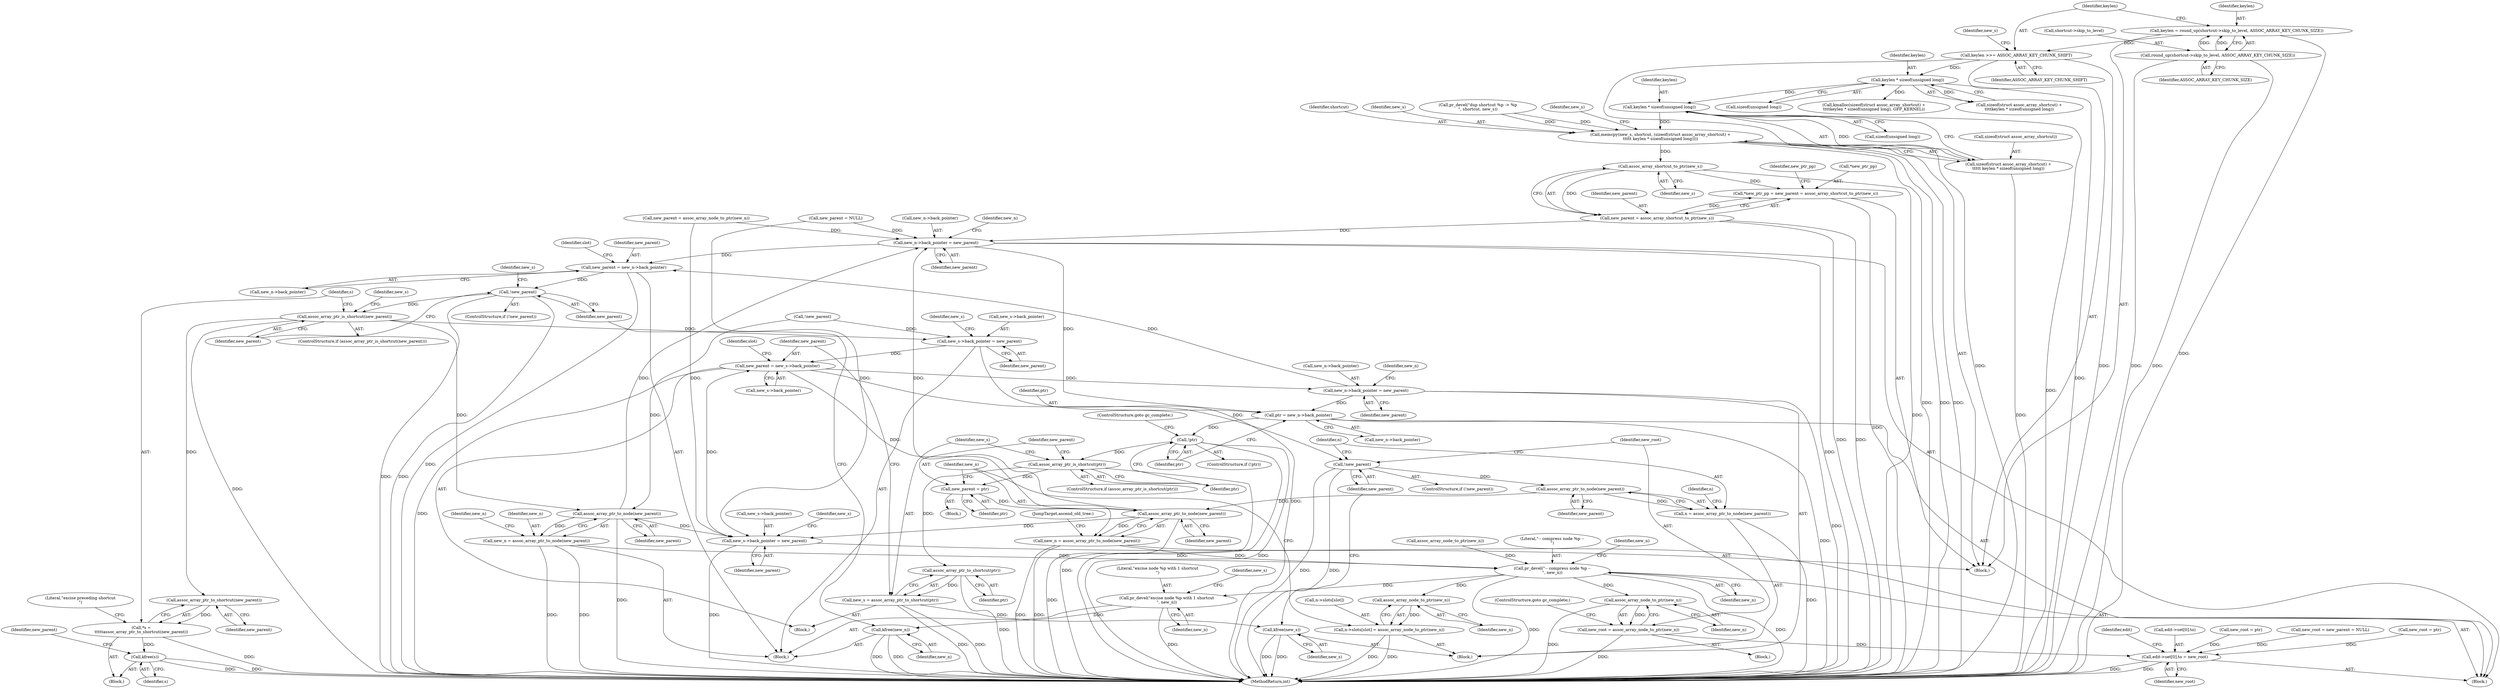 digraph "0_linux_95389b08d93d5c06ec63ab49bd732b0069b7c35e@API" {
"1000247" [label="(Call,keylen * sizeof(unsigned long))"];
"1000228" [label="(Call,keylen * sizeof(unsigned long))"];
"1000219" [label="(Call,keylen >>= ASSOC_ARRAY_KEY_CHUNK_SHIFT)"];
"1000212" [label="(Call,keylen = round_up(shortcut->skip_to_level, ASSOC_ARRAY_KEY_CHUNK_SIZE))"];
"1000214" [label="(Call,round_up(shortcut->skip_to_level, ASSOC_ARRAY_KEY_CHUNK_SIZE))"];
"1000241" [label="(Call,memcpy(new_s, shortcut, (sizeof(struct assoc_array_shortcut) +\n\t\t\t\t\t keylen * sizeof(unsigned long))))"];
"1000268" [label="(Call,assoc_array_shortcut_to_ptr(new_s))"];
"1000263" [label="(Call,*new_ptr_pp = new_parent = assoc_array_shortcut_to_ptr(new_s))"];
"1000266" [label="(Call,new_parent = assoc_array_shortcut_to_ptr(new_s))"];
"1000299" [label="(Call,new_n->back_pointer = new_parent)"];
"1000622" [label="(Call,new_parent = new_n->back_pointer)"];
"1000635" [label="(Call,!new_parent)"];
"1000653" [label="(Call,assoc_array_ptr_is_shortcut(new_parent))"];
"1000659" [label="(Call,assoc_array_ptr_to_shortcut(new_parent))"];
"1000657" [label="(Call,*s =\n\t\t\t\t\tassoc_array_ptr_to_shortcut(new_parent))"];
"1000681" [label="(Call,kfree(s))"];
"1000701" [label="(Call,new_s->back_pointer = new_parent)"];
"1000740" [label="(Call,new_parent = new_s->back_pointer)"];
"1000760" [label="(Call,new_n->back_pointer = new_parent)"];
"1000723" [label="(Call,ptr = new_n->back_pointer)"];
"1000729" [label="(Call,!ptr)"];
"1000733" [label="(Call,assoc_array_ptr_is_shortcut(ptr))"];
"1000738" [label="(Call,assoc_array_ptr_to_shortcut(ptr))"];
"1000736" [label="(Call,new_s = assoc_array_ptr_to_shortcut(ptr))"];
"1000770" [label="(Call,kfree(new_s))"];
"1000795" [label="(Call,new_parent = ptr)"];
"1000800" [label="(Call,assoc_array_ptr_to_node(new_parent))"];
"1000251" [label="(Call,new_s->back_pointer = new_parent)"];
"1000798" [label="(Call,new_n = assoc_array_ptr_to_node(new_parent))"];
"1000372" [label="(Call,pr_devel(\"-- compress node %p --\n\", new_n))"];
"1000615" [label="(Call,pr_devel(\"excise node %p with 1 shortcut\n\", new_n))"];
"1000632" [label="(Call,kfree(new_n))"];
"1000778" [label="(Call,assoc_array_node_to_ptr(new_n))"];
"1000776" [label="(Call,new_root = assoc_array_node_to_ptr(new_n))"];
"1000851" [label="(Call,edit->set[0].to = new_root)"];
"1000791" [label="(Call,assoc_array_node_to_ptr(new_n))"];
"1000785" [label="(Call,n->slots[slot] = assoc_array_node_to_ptr(new_n))"];
"1000773" [label="(Call,!new_parent)"];
"1000783" [label="(Call,assoc_array_ptr_to_node(new_parent))"];
"1000781" [label="(Call,n = assoc_array_ptr_to_node(new_parent))"];
"1000713" [label="(Call,assoc_array_ptr_to_node(new_parent))"];
"1000711" [label="(Call,new_n = assoc_array_ptr_to_node(new_parent))"];
"1000244" [label="(Call,sizeof(struct assoc_array_shortcut) +\n\t\t\t\t\t keylen * sizeof(unsigned long))"];
"1000739" [label="(Identifier,ptr)"];
"1000730" [label="(Identifier,ptr)"];
"1000791" [label="(Call,assoc_array_node_to_ptr(new_n))"];
"1000316" [label="(Call,assoc_array_node_to_ptr(new_n))"];
"1000701" [label="(Call,new_s->back_pointer = new_parent)"];
"1000615" [label="(Call,pr_devel(\"excise node %p with 1 shortcut\n\", new_n))"];
"1000785" [label="(Call,n->slots[slot] = assoc_array_node_to_ptr(new_n))"];
"1000794" [label="(Block,)"];
"1000373" [label="(Literal,\"-- compress node %p --\n\")"];
"1000714" [label="(Identifier,new_parent)"];
"1000767" [label="(Identifier,new_n)"];
"1000218" [label="(Identifier,ASSOC_ARRAY_KEY_CHUNK_SIZE)"];
"1000736" [label="(Call,new_s = assoc_array_ptr_to_shortcut(ptr))"];
"1000779" [label="(Identifier,new_n)"];
"1000782" [label="(Identifier,n)"];
"1000788" [label="(Identifier,n)"];
"1000377" [label="(Identifier,new_n)"];
"1000219" [label="(Call,keylen >>= ASSOC_ARRAY_KEY_CHUNK_SHIFT)"];
"1000628" [label="(Identifier,slot)"];
"1000770" [label="(Call,kfree(new_s))"];
"1000374" [label="(Identifier,new_n)"];
"1000705" [label="(Identifier,new_parent)"];
"1000708" [label="(Identifier,new_s)"];
"1000248" [label="(Identifier,keylen)"];
"1000614" [label="(Block,)"];
"1000784" [label="(Identifier,new_parent)"];
"1000861" [label="(Identifier,edit)"];
"1000207" [label="(Block,)"];
"1000801" [label="(Identifier,new_parent)"];
"1000718" [label="(Identifier,new_n)"];
"1000852" [label="(Call,edit->set[0].to)"];
"1000632" [label="(Call,kfree(new_n))"];
"1000191" [label="(Call,new_parent = NULL)"];
"1000660" [label="(Identifier,new_parent)"];
"1000859" [label="(Identifier,new_root)"];
"1000251" [label="(Call,new_s->back_pointer = new_parent)"];
"1000800" [label="(Call,assoc_array_ptr_to_node(new_parent))"];
"1000741" [label="(Identifier,new_parent)"];
"1000300" [label="(Call,new_n->back_pointer)"];
"1000723" [label="(Call,ptr = new_n->back_pointer)"];
"1000733" [label="(Call,assoc_array_ptr_is_shortcut(ptr))"];
"1000731" [label="(ControlStructure,goto gc_complete;)"];
"1000624" [label="(Call,new_n->back_pointer)"];
"1000735" [label="(Block,)"];
"1000783" [label="(Call,assoc_array_ptr_to_node(new_parent))"];
"1000773" [label="(Call,!new_parent)"];
"1000732" [label="(ControlStructure,if (assoc_array_ptr_is_shortcut(ptr)))"];
"1000633" [label="(Identifier,new_n)"];
"1000253" [label="(Identifier,new_s)"];
"1000617" [label="(Identifier,new_n)"];
"1000657" [label="(Call,*s =\n\t\t\t\t\tassoc_array_ptr_to_shortcut(new_parent))"];
"1000681" [label="(Call,kfree(s))"];
"1000682" [label="(Identifier,s)"];
"1000761" [label="(Call,new_n->back_pointer)"];
"1000711" [label="(Call,new_n = assoc_array_ptr_to_node(new_parent))"];
"1000737" [label="(Identifier,new_s)"];
"1000225" [label="(Call,sizeof(struct assoc_array_shortcut) +\n\t\t\t\tkeylen * sizeof(unsigned long))"];
"1000775" [label="(Block,)"];
"1000622" [label="(Call,new_parent = new_n->back_pointer)"];
"1000655" [label="(Block,)"];
"1000658" [label="(Identifier,s)"];
"1000299" [label="(Call,new_n->back_pointer = new_parent)"];
"1000697" [label="(Call,new_root = ptr)"];
"1000267" [label="(Identifier,new_parent)"];
"1000635" [label="(Call,!new_parent)"];
"1000776" [label="(Call,new_root = assoc_array_node_to_ptr(new_n))"];
"1000802" [label="(JumpTarget,ascend_old_tree:)"];
"1000756" [label="(Block,)"];
"1000619" [label="(Identifier,new_s)"];
"1000221" [label="(Identifier,ASSOC_ARRAY_KEY_CHUNK_SHIFT)"];
"1000729" [label="(Call,!ptr)"];
"1000255" [label="(Identifier,new_parent)"];
"1000786" [label="(Call,n->slots[slot])"];
"1000774" [label="(Identifier,new_parent)"];
"1000662" [label="(Literal,\"excise preceding shortcut\n\")"];
"1000780" [label="(ControlStructure,goto gc_complete;)"];
"1000659" [label="(Call,assoc_array_ptr_to_shortcut(new_parent))"];
"1000314" [label="(Call,new_parent = assoc_array_node_to_ptr(new_n))"];
"1000268" [label="(Call,assoc_array_shortcut_to_ptr(new_s))"];
"1000306" [label="(Identifier,new_n)"];
"1000372" [label="(Call,pr_devel(\"-- compress node %p --\n\", new_n))"];
"1000797" [label="(Identifier,ptr)"];
"1000616" [label="(Literal,\"excise node %p with 1 shortcut\n\")"];
"1000738" [label="(Call,assoc_array_ptr_to_shortcut(ptr))"];
"1000249" [label="(Call,sizeof(unsigned long))"];
"1000746" [label="(Identifier,slot)"];
"1000237" [label="(Call,pr_devel(\"dup shortcut %p -> %p\n\", shortcut, new_s))"];
"1000241" [label="(Call,memcpy(new_s, shortcut, (sizeof(struct assoc_array_shortcut) +\n\t\t\t\t\t keylen * sizeof(unsigned long))))"];
"1000252" [label="(Call,new_s->back_pointer)"];
"1000636" [label="(Identifier,new_parent)"];
"1000740" [label="(Call,new_parent = new_s->back_pointer)"];
"1000712" [label="(Identifier,new_n)"];
"1000244" [label="(Call,sizeof(struct assoc_array_shortcut) +\n\t\t\t\t\t keylen * sizeof(unsigned long))"];
"1000243" [label="(Identifier,shortcut)"];
"1000116" [label="(Block,)"];
"1000634" [label="(ControlStructure,if (!new_parent))"];
"1000215" [label="(Call,shortcut->skip_to_level)"];
"1000777" [label="(Identifier,new_root)"];
"1000230" [label="(Call,sizeof(unsigned long))"];
"1000640" [label="(Identifier,new_s)"];
"1000703" [label="(Identifier,new_s)"];
"1000623" [label="(Identifier,new_parent)"];
"1000653" [label="(Call,assoc_array_ptr_is_shortcut(new_parent))"];
"1000781" [label="(Call,n = assoc_array_ptr_to_node(new_parent))"];
"1000728" [label="(ControlStructure,if (!ptr))"];
"1000214" [label="(Call,round_up(shortcut->skip_to_level, ASSOC_ARRAY_KEY_CHUNK_SIZE))"];
"1000220" [label="(Identifier,keylen)"];
"1000713" [label="(Call,assoc_array_ptr_to_node(new_parent))"];
"1000269" [label="(Identifier,new_s)"];
"1000189" [label="(Call,new_root = new_parent = NULL)"];
"1000228" [label="(Call,keylen * sizeof(unsigned long))"];
"1000702" [label="(Call,new_s->back_pointer)"];
"1000245" [label="(Call,sizeof(struct assoc_array_shortcut))"];
"1000772" [label="(ControlStructure,if (!new_parent))"];
"1000229" [label="(Identifier,keylen)"];
"1000764" [label="(Identifier,new_parent)"];
"1000798" [label="(Call,new_n = assoc_array_ptr_to_node(new_parent))"];
"1000224" [label="(Call,kmalloc(sizeof(struct assoc_array_shortcut) +\n\t\t\t\tkeylen * sizeof(unsigned long), GFP_KERNEL))"];
"1000271" [label="(Identifier,new_ptr_pp)"];
"1000685" [label="(Identifier,new_parent)"];
"1000778" [label="(Call,assoc_array_node_to_ptr(new_n))"];
"1000654" [label="(Identifier,new_parent)"];
"1000799" [label="(Identifier,new_n)"];
"1000213" [label="(Identifier,keylen)"];
"1000792" [label="(Identifier,new_n)"];
"1000882" [label="(MethodReturn,int)"];
"1000684" [label="(Call,!new_parent)"];
"1000851" [label="(Call,edit->set[0].to = new_root)"];
"1000734" [label="(Identifier,ptr)"];
"1000242" [label="(Identifier,new_s)"];
"1000725" [label="(Call,new_n->back_pointer)"];
"1000264" [label="(Call,*new_ptr_pp)"];
"1000258" [label="(Identifier,new_s)"];
"1000724" [label="(Identifier,ptr)"];
"1000212" [label="(Call,keylen = round_up(shortcut->skip_to_level, ASSOC_ARRAY_KEY_CHUNK_SIZE))"];
"1000760" [label="(Call,new_n->back_pointer = new_parent)"];
"1000648" [label="(Call,new_root = ptr)"];
"1000303" [label="(Identifier,new_parent)"];
"1000247" [label="(Call,keylen * sizeof(unsigned long))"];
"1000266" [label="(Call,new_parent = assoc_array_shortcut_to_ptr(new_s))"];
"1000263" [label="(Call,*new_ptr_pp = new_parent = assoc_array_shortcut_to_ptr(new_s))"];
"1000742" [label="(Call,new_s->back_pointer)"];
"1000795" [label="(Call,new_parent = ptr)"];
"1000223" [label="(Identifier,new_s)"];
"1000771" [label="(Identifier,new_s)"];
"1000796" [label="(Identifier,new_parent)"];
"1000652" [label="(ControlStructure,if (assoc_array_ptr_is_shortcut(new_parent)))"];
"1000247" -> "1000244"  [label="AST: "];
"1000247" -> "1000249"  [label="CFG: "];
"1000248" -> "1000247"  [label="AST: "];
"1000249" -> "1000247"  [label="AST: "];
"1000244" -> "1000247"  [label="CFG: "];
"1000247" -> "1000882"  [label="DDG: "];
"1000247" -> "1000241"  [label="DDG: "];
"1000247" -> "1000244"  [label="DDG: "];
"1000228" -> "1000247"  [label="DDG: "];
"1000228" -> "1000225"  [label="AST: "];
"1000228" -> "1000230"  [label="CFG: "];
"1000229" -> "1000228"  [label="AST: "];
"1000230" -> "1000228"  [label="AST: "];
"1000225" -> "1000228"  [label="CFG: "];
"1000228" -> "1000882"  [label="DDG: "];
"1000228" -> "1000224"  [label="DDG: "];
"1000228" -> "1000225"  [label="DDG: "];
"1000219" -> "1000228"  [label="DDG: "];
"1000219" -> "1000207"  [label="AST: "];
"1000219" -> "1000221"  [label="CFG: "];
"1000220" -> "1000219"  [label="AST: "];
"1000221" -> "1000219"  [label="AST: "];
"1000223" -> "1000219"  [label="CFG: "];
"1000219" -> "1000882"  [label="DDG: "];
"1000219" -> "1000882"  [label="DDG: "];
"1000212" -> "1000219"  [label="DDG: "];
"1000212" -> "1000207"  [label="AST: "];
"1000212" -> "1000214"  [label="CFG: "];
"1000213" -> "1000212"  [label="AST: "];
"1000214" -> "1000212"  [label="AST: "];
"1000220" -> "1000212"  [label="CFG: "];
"1000212" -> "1000882"  [label="DDG: "];
"1000214" -> "1000212"  [label="DDG: "];
"1000214" -> "1000212"  [label="DDG: "];
"1000214" -> "1000218"  [label="CFG: "];
"1000215" -> "1000214"  [label="AST: "];
"1000218" -> "1000214"  [label="AST: "];
"1000214" -> "1000882"  [label="DDG: "];
"1000214" -> "1000882"  [label="DDG: "];
"1000241" -> "1000207"  [label="AST: "];
"1000241" -> "1000244"  [label="CFG: "];
"1000242" -> "1000241"  [label="AST: "];
"1000243" -> "1000241"  [label="AST: "];
"1000244" -> "1000241"  [label="AST: "];
"1000253" -> "1000241"  [label="CFG: "];
"1000241" -> "1000882"  [label="DDG: "];
"1000241" -> "1000882"  [label="DDG: "];
"1000241" -> "1000882"  [label="DDG: "];
"1000237" -> "1000241"  [label="DDG: "];
"1000237" -> "1000241"  [label="DDG: "];
"1000241" -> "1000268"  [label="DDG: "];
"1000268" -> "1000266"  [label="AST: "];
"1000268" -> "1000269"  [label="CFG: "];
"1000269" -> "1000268"  [label="AST: "];
"1000266" -> "1000268"  [label="CFG: "];
"1000268" -> "1000882"  [label="DDG: "];
"1000268" -> "1000263"  [label="DDG: "];
"1000268" -> "1000266"  [label="DDG: "];
"1000263" -> "1000207"  [label="AST: "];
"1000263" -> "1000266"  [label="CFG: "];
"1000264" -> "1000263"  [label="AST: "];
"1000266" -> "1000263"  [label="AST: "];
"1000271" -> "1000263"  [label="CFG: "];
"1000263" -> "1000882"  [label="DDG: "];
"1000266" -> "1000263"  [label="DDG: "];
"1000267" -> "1000266"  [label="AST: "];
"1000266" -> "1000882"  [label="DDG: "];
"1000266" -> "1000882"  [label="DDG: "];
"1000266" -> "1000299"  [label="DDG: "];
"1000299" -> "1000116"  [label="AST: "];
"1000299" -> "1000303"  [label="CFG: "];
"1000300" -> "1000299"  [label="AST: "];
"1000303" -> "1000299"  [label="AST: "];
"1000306" -> "1000299"  [label="CFG: "];
"1000299" -> "1000882"  [label="DDG: "];
"1000713" -> "1000299"  [label="DDG: "];
"1000314" -> "1000299"  [label="DDG: "];
"1000800" -> "1000299"  [label="DDG: "];
"1000191" -> "1000299"  [label="DDG: "];
"1000299" -> "1000622"  [label="DDG: "];
"1000299" -> "1000723"  [label="DDG: "];
"1000622" -> "1000614"  [label="AST: "];
"1000622" -> "1000624"  [label="CFG: "];
"1000623" -> "1000622"  [label="AST: "];
"1000624" -> "1000622"  [label="AST: "];
"1000628" -> "1000622"  [label="CFG: "];
"1000622" -> "1000882"  [label="DDG: "];
"1000760" -> "1000622"  [label="DDG: "];
"1000622" -> "1000635"  [label="DDG: "];
"1000635" -> "1000634"  [label="AST: "];
"1000635" -> "1000636"  [label="CFG: "];
"1000636" -> "1000635"  [label="AST: "];
"1000640" -> "1000635"  [label="CFG: "];
"1000654" -> "1000635"  [label="CFG: "];
"1000635" -> "1000882"  [label="DDG: "];
"1000635" -> "1000882"  [label="DDG: "];
"1000635" -> "1000653"  [label="DDG: "];
"1000653" -> "1000652"  [label="AST: "];
"1000653" -> "1000654"  [label="CFG: "];
"1000654" -> "1000653"  [label="AST: "];
"1000658" -> "1000653"  [label="CFG: "];
"1000703" -> "1000653"  [label="CFG: "];
"1000653" -> "1000882"  [label="DDG: "];
"1000653" -> "1000659"  [label="DDG: "];
"1000653" -> "1000701"  [label="DDG: "];
"1000653" -> "1000713"  [label="DDG: "];
"1000659" -> "1000657"  [label="AST: "];
"1000659" -> "1000660"  [label="CFG: "];
"1000660" -> "1000659"  [label="AST: "];
"1000657" -> "1000659"  [label="CFG: "];
"1000659" -> "1000657"  [label="DDG: "];
"1000657" -> "1000655"  [label="AST: "];
"1000658" -> "1000657"  [label="AST: "];
"1000662" -> "1000657"  [label="CFG: "];
"1000657" -> "1000882"  [label="DDG: "];
"1000657" -> "1000681"  [label="DDG: "];
"1000681" -> "1000655"  [label="AST: "];
"1000681" -> "1000682"  [label="CFG: "];
"1000682" -> "1000681"  [label="AST: "];
"1000685" -> "1000681"  [label="CFG: "];
"1000681" -> "1000882"  [label="DDG: "];
"1000681" -> "1000882"  [label="DDG: "];
"1000701" -> "1000614"  [label="AST: "];
"1000701" -> "1000705"  [label="CFG: "];
"1000702" -> "1000701"  [label="AST: "];
"1000705" -> "1000701"  [label="AST: "];
"1000708" -> "1000701"  [label="CFG: "];
"1000701" -> "1000882"  [label="DDG: "];
"1000684" -> "1000701"  [label="DDG: "];
"1000701" -> "1000740"  [label="DDG: "];
"1000740" -> "1000735"  [label="AST: "];
"1000740" -> "1000742"  [label="CFG: "];
"1000741" -> "1000740"  [label="AST: "];
"1000742" -> "1000740"  [label="AST: "];
"1000746" -> "1000740"  [label="CFG: "];
"1000740" -> "1000882"  [label="DDG: "];
"1000251" -> "1000740"  [label="DDG: "];
"1000740" -> "1000760"  [label="DDG: "];
"1000740" -> "1000773"  [label="DDG: "];
"1000740" -> "1000800"  [label="DDG: "];
"1000760" -> "1000756"  [label="AST: "];
"1000760" -> "1000764"  [label="CFG: "];
"1000761" -> "1000760"  [label="AST: "];
"1000764" -> "1000760"  [label="AST: "];
"1000767" -> "1000760"  [label="CFG: "];
"1000760" -> "1000882"  [label="DDG: "];
"1000760" -> "1000723"  [label="DDG: "];
"1000723" -> "1000116"  [label="AST: "];
"1000723" -> "1000725"  [label="CFG: "];
"1000724" -> "1000723"  [label="AST: "];
"1000725" -> "1000723"  [label="AST: "];
"1000730" -> "1000723"  [label="CFG: "];
"1000723" -> "1000882"  [label="DDG: "];
"1000723" -> "1000729"  [label="DDG: "];
"1000729" -> "1000728"  [label="AST: "];
"1000729" -> "1000730"  [label="CFG: "];
"1000730" -> "1000729"  [label="AST: "];
"1000731" -> "1000729"  [label="CFG: "];
"1000734" -> "1000729"  [label="CFG: "];
"1000729" -> "1000882"  [label="DDG: "];
"1000729" -> "1000882"  [label="DDG: "];
"1000729" -> "1000733"  [label="DDG: "];
"1000733" -> "1000732"  [label="AST: "];
"1000733" -> "1000734"  [label="CFG: "];
"1000734" -> "1000733"  [label="AST: "];
"1000737" -> "1000733"  [label="CFG: "];
"1000796" -> "1000733"  [label="CFG: "];
"1000733" -> "1000882"  [label="DDG: "];
"1000733" -> "1000738"  [label="DDG: "];
"1000733" -> "1000795"  [label="DDG: "];
"1000738" -> "1000736"  [label="AST: "];
"1000738" -> "1000739"  [label="CFG: "];
"1000739" -> "1000738"  [label="AST: "];
"1000736" -> "1000738"  [label="CFG: "];
"1000738" -> "1000882"  [label="DDG: "];
"1000738" -> "1000736"  [label="DDG: "];
"1000736" -> "1000735"  [label="AST: "];
"1000737" -> "1000736"  [label="AST: "];
"1000741" -> "1000736"  [label="CFG: "];
"1000736" -> "1000882"  [label="DDG: "];
"1000736" -> "1000882"  [label="DDG: "];
"1000736" -> "1000770"  [label="DDG: "];
"1000770" -> "1000756"  [label="AST: "];
"1000770" -> "1000771"  [label="CFG: "];
"1000771" -> "1000770"  [label="AST: "];
"1000774" -> "1000770"  [label="CFG: "];
"1000770" -> "1000882"  [label="DDG: "];
"1000770" -> "1000882"  [label="DDG: "];
"1000795" -> "1000794"  [label="AST: "];
"1000795" -> "1000797"  [label="CFG: "];
"1000796" -> "1000795"  [label="AST: "];
"1000797" -> "1000795"  [label="AST: "];
"1000799" -> "1000795"  [label="CFG: "];
"1000795" -> "1000800"  [label="DDG: "];
"1000800" -> "1000798"  [label="AST: "];
"1000800" -> "1000801"  [label="CFG: "];
"1000801" -> "1000800"  [label="AST: "];
"1000798" -> "1000800"  [label="CFG: "];
"1000800" -> "1000882"  [label="DDG: "];
"1000800" -> "1000251"  [label="DDG: "];
"1000800" -> "1000798"  [label="DDG: "];
"1000783" -> "1000800"  [label="DDG: "];
"1000251" -> "1000207"  [label="AST: "];
"1000251" -> "1000255"  [label="CFG: "];
"1000252" -> "1000251"  [label="AST: "];
"1000255" -> "1000251"  [label="AST: "];
"1000258" -> "1000251"  [label="CFG: "];
"1000251" -> "1000882"  [label="DDG: "];
"1000713" -> "1000251"  [label="DDG: "];
"1000314" -> "1000251"  [label="DDG: "];
"1000191" -> "1000251"  [label="DDG: "];
"1000798" -> "1000116"  [label="AST: "];
"1000799" -> "1000798"  [label="AST: "];
"1000802" -> "1000798"  [label="CFG: "];
"1000798" -> "1000882"  [label="DDG: "];
"1000798" -> "1000882"  [label="DDG: "];
"1000798" -> "1000372"  [label="DDG: "];
"1000372" -> "1000116"  [label="AST: "];
"1000372" -> "1000374"  [label="CFG: "];
"1000373" -> "1000372"  [label="AST: "];
"1000374" -> "1000372"  [label="AST: "];
"1000377" -> "1000372"  [label="CFG: "];
"1000372" -> "1000882"  [label="DDG: "];
"1000372" -> "1000882"  [label="DDG: "];
"1000711" -> "1000372"  [label="DDG: "];
"1000316" -> "1000372"  [label="DDG: "];
"1000372" -> "1000615"  [label="DDG: "];
"1000372" -> "1000778"  [label="DDG: "];
"1000372" -> "1000791"  [label="DDG: "];
"1000615" -> "1000614"  [label="AST: "];
"1000615" -> "1000617"  [label="CFG: "];
"1000616" -> "1000615"  [label="AST: "];
"1000617" -> "1000615"  [label="AST: "];
"1000619" -> "1000615"  [label="CFG: "];
"1000615" -> "1000882"  [label="DDG: "];
"1000615" -> "1000632"  [label="DDG: "];
"1000632" -> "1000614"  [label="AST: "];
"1000632" -> "1000633"  [label="CFG: "];
"1000633" -> "1000632"  [label="AST: "];
"1000636" -> "1000632"  [label="CFG: "];
"1000632" -> "1000882"  [label="DDG: "];
"1000632" -> "1000882"  [label="DDG: "];
"1000778" -> "1000776"  [label="AST: "];
"1000778" -> "1000779"  [label="CFG: "];
"1000779" -> "1000778"  [label="AST: "];
"1000776" -> "1000778"  [label="CFG: "];
"1000778" -> "1000882"  [label="DDG: "];
"1000778" -> "1000776"  [label="DDG: "];
"1000776" -> "1000775"  [label="AST: "];
"1000777" -> "1000776"  [label="AST: "];
"1000780" -> "1000776"  [label="CFG: "];
"1000776" -> "1000882"  [label="DDG: "];
"1000776" -> "1000851"  [label="DDG: "];
"1000851" -> "1000116"  [label="AST: "];
"1000851" -> "1000859"  [label="CFG: "];
"1000852" -> "1000851"  [label="AST: "];
"1000859" -> "1000851"  [label="AST: "];
"1000861" -> "1000851"  [label="CFG: "];
"1000851" -> "1000882"  [label="DDG: "];
"1000851" -> "1000882"  [label="DDG: "];
"1000189" -> "1000851"  [label="DDG: "];
"1000648" -> "1000851"  [label="DDG: "];
"1000697" -> "1000851"  [label="DDG: "];
"1000791" -> "1000785"  [label="AST: "];
"1000791" -> "1000792"  [label="CFG: "];
"1000792" -> "1000791"  [label="AST: "];
"1000785" -> "1000791"  [label="CFG: "];
"1000791" -> "1000785"  [label="DDG: "];
"1000785" -> "1000756"  [label="AST: "];
"1000786" -> "1000785"  [label="AST: "];
"1000799" -> "1000785"  [label="CFG: "];
"1000785" -> "1000882"  [label="DDG: "];
"1000785" -> "1000882"  [label="DDG: "];
"1000773" -> "1000772"  [label="AST: "];
"1000773" -> "1000774"  [label="CFG: "];
"1000774" -> "1000773"  [label="AST: "];
"1000777" -> "1000773"  [label="CFG: "];
"1000782" -> "1000773"  [label="CFG: "];
"1000773" -> "1000882"  [label="DDG: "];
"1000773" -> "1000882"  [label="DDG: "];
"1000773" -> "1000783"  [label="DDG: "];
"1000783" -> "1000781"  [label="AST: "];
"1000783" -> "1000784"  [label="CFG: "];
"1000784" -> "1000783"  [label="AST: "];
"1000781" -> "1000783"  [label="CFG: "];
"1000783" -> "1000781"  [label="DDG: "];
"1000781" -> "1000756"  [label="AST: "];
"1000782" -> "1000781"  [label="AST: "];
"1000788" -> "1000781"  [label="CFG: "];
"1000781" -> "1000882"  [label="DDG: "];
"1000713" -> "1000711"  [label="AST: "];
"1000713" -> "1000714"  [label="CFG: "];
"1000714" -> "1000713"  [label="AST: "];
"1000711" -> "1000713"  [label="CFG: "];
"1000713" -> "1000882"  [label="DDG: "];
"1000713" -> "1000711"  [label="DDG: "];
"1000684" -> "1000713"  [label="DDG: "];
"1000711" -> "1000614"  [label="AST: "];
"1000712" -> "1000711"  [label="AST: "];
"1000718" -> "1000711"  [label="CFG: "];
"1000711" -> "1000882"  [label="DDG: "];
"1000711" -> "1000882"  [label="DDG: "];
"1000245" -> "1000244"  [label="AST: "];
"1000244" -> "1000882"  [label="DDG: "];
}
